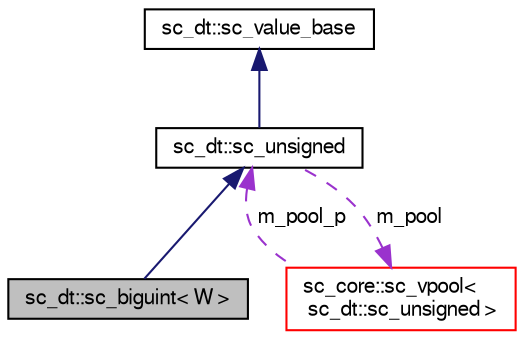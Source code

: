 digraph "sc_dt::sc_biguint&lt; W &gt;"
{
  edge [fontname="FreeSans",fontsize="10",labelfontname="FreeSans",labelfontsize="10"];
  node [fontname="FreeSans",fontsize="10",shape=record];
  Node3 [label="sc_dt::sc_biguint\< W \>",height=0.2,width=0.4,color="black", fillcolor="grey75", style="filled", fontcolor="black"];
  Node4 -> Node3 [dir="back",color="midnightblue",fontsize="10",style="solid",fontname="FreeSans"];
  Node4 [label="sc_dt::sc_unsigned",height=0.2,width=0.4,color="black", fillcolor="white", style="filled",URL="$a01760.html"];
  Node5 -> Node4 [dir="back",color="midnightblue",fontsize="10",style="solid",fontname="FreeSans"];
  Node5 [label="sc_dt::sc_value_base",height=0.2,width=0.4,color="black", fillcolor="white", style="filled",URL="$a01772.html"];
  Node6 -> Node4 [dir="back",color="darkorchid3",fontsize="10",style="dashed",label=" m_pool" ,fontname="FreeSans"];
  Node6 [label="sc_core::sc_vpool\<\l sc_dt::sc_unsigned \>",height=0.2,width=0.4,color="red", fillcolor="white", style="filled",URL="$a02128.html"];
  Node4 -> Node6 [dir="back",color="darkorchid3",fontsize="10",style="dashed",label=" m_pool_p" ,fontname="FreeSans"];
}

